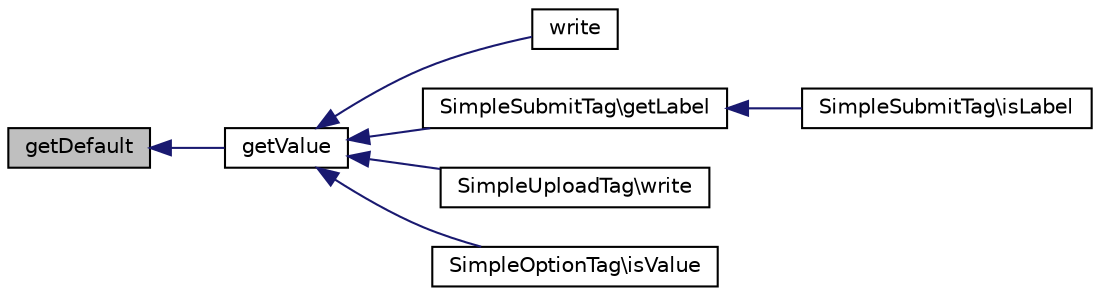 digraph "getDefault"
{
  edge [fontname="Helvetica",fontsize="10",labelfontname="Helvetica",labelfontsize="10"];
  node [fontname="Helvetica",fontsize="10",shape=record];
  rankdir="LR";
  Node1 [label="getDefault",height=0.2,width=0.4,color="black", fillcolor="grey75", style="filled" fontcolor="black"];
  Node1 -> Node2 [dir="back",color="midnightblue",fontsize="10",style="solid",fontname="Helvetica"];
  Node2 [label="getValue",height=0.2,width=0.4,color="black", fillcolor="white", style="filled",URL="$class_simple_widget.html#ac0bc18784b182c89fcfd276625aef435"];
  Node2 -> Node3 [dir="back",color="midnightblue",fontsize="10",style="solid",fontname="Helvetica"];
  Node3 [label="write",height=0.2,width=0.4,color="black", fillcolor="white", style="filled",URL="$class_simple_widget.html#ac157d43ea3158de892427e7f1630fa34"];
  Node2 -> Node4 [dir="back",color="midnightblue",fontsize="10",style="solid",fontname="Helvetica"];
  Node4 [label="SimpleSubmitTag\\getLabel",height=0.2,width=0.4,color="black", fillcolor="white", style="filled",URL="$class_simple_submit_tag.html#a14c4e7420d903d3e40342266333d2ecf"];
  Node4 -> Node5 [dir="back",color="midnightblue",fontsize="10",style="solid",fontname="Helvetica"];
  Node5 [label="SimpleSubmitTag\\isLabel",height=0.2,width=0.4,color="black", fillcolor="white", style="filled",URL="$class_simple_submit_tag.html#aeb6314ed9614c8dde936aecfcfe93a2f"];
  Node2 -> Node6 [dir="back",color="midnightblue",fontsize="10",style="solid",fontname="Helvetica"];
  Node6 [label="SimpleUploadTag\\write",height=0.2,width=0.4,color="black", fillcolor="white", style="filled",URL="$class_simple_upload_tag.html#ac157d43ea3158de892427e7f1630fa34"];
  Node2 -> Node7 [dir="back",color="midnightblue",fontsize="10",style="solid",fontname="Helvetica"];
  Node7 [label="SimpleOptionTag\\isValue",height=0.2,width=0.4,color="black", fillcolor="white", style="filled",URL="$class_simple_option_tag.html#ab1db8b3037ce2c2a6e4af9cf3f8e3d39"];
}
